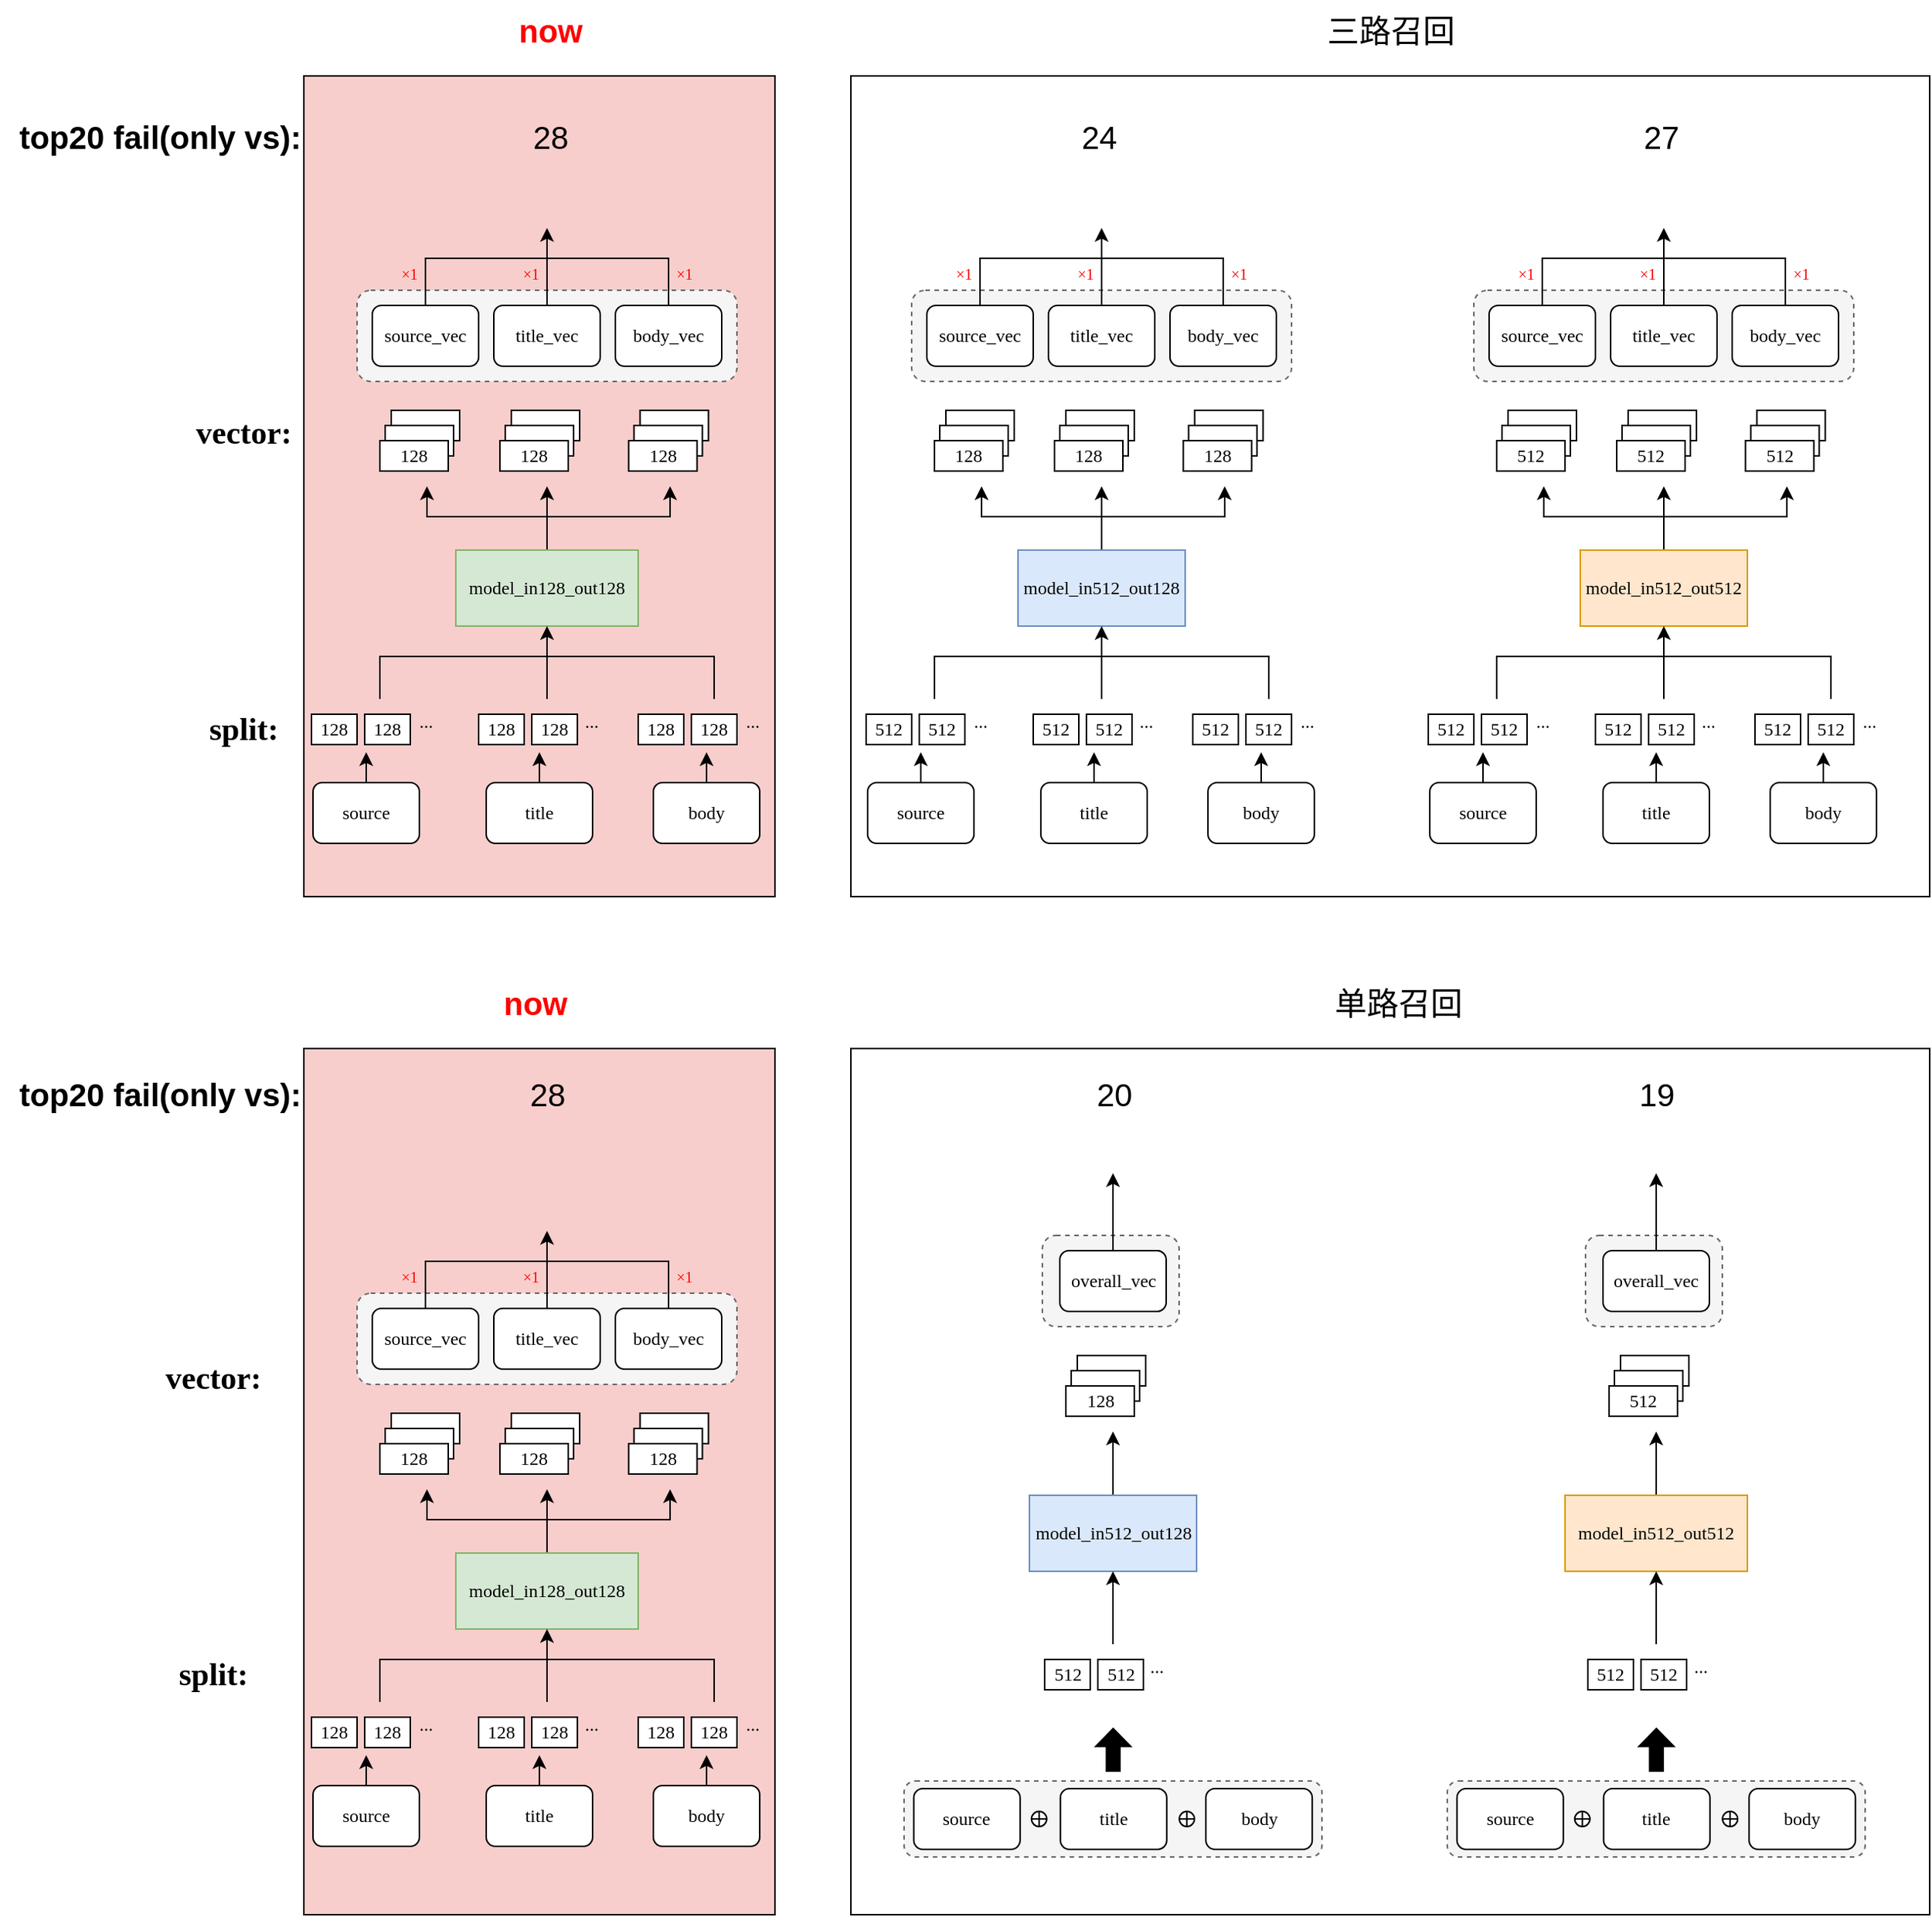 <mxfile version="24.8.2">
  <diagram name="第 1 页" id="Sd1N5WNda4hdwXGMJki5">
    <mxGraphModel dx="4018" dy="1702" grid="1" gridSize="10" guides="1" tooltips="1" connect="1" arrows="1" fold="1" page="1" pageScale="1" pageWidth="827" pageHeight="1169" math="0" shadow="0">
      <root>
        <mxCell id="0" />
        <mxCell id="1" parent="0" />
        <mxCell id="MihZRziDDx7OIbZv7DxQ-260" value="" style="rounded=0;whiteSpace=wrap;html=1;" vertex="1" parent="1">
          <mxGeometry x="440" y="210" width="710" height="540" as="geometry" />
        </mxCell>
        <mxCell id="MihZRziDDx7OIbZv7DxQ-264" value="" style="rounded=0;whiteSpace=wrap;html=1;fillColor=#f8cecc;strokeColor=#000000;" vertex="1" parent="1">
          <mxGeometry x="80" y="210" width="310" height="540" as="geometry" />
        </mxCell>
        <mxCell id="MihZRziDDx7OIbZv7DxQ-262" value="" style="rounded=0;whiteSpace=wrap;html=1;" vertex="1" parent="1">
          <mxGeometry x="440" y="850" width="710" height="570" as="geometry" />
        </mxCell>
        <mxCell id="MihZRziDDx7OIbZv7DxQ-230" value="" style="rounded=1;whiteSpace=wrap;html=1;fillColor=#f5f5f5;fontColor=#333333;strokeColor=#666666;dashed=1;" vertex="1" parent="1">
          <mxGeometry x="475" y="1332" width="275" height="50" as="geometry" />
        </mxCell>
        <mxCell id="MihZRziDDx7OIbZv7DxQ-25" value="" style="rounded=0;whiteSpace=wrap;html=1;fontFamily=Times New Roman;" vertex="1" parent="1">
          <mxGeometry x="137.5" y="430" width="45" height="20" as="geometry" />
        </mxCell>
        <mxCell id="MihZRziDDx7OIbZv7DxQ-24" value="" style="rounded=0;whiteSpace=wrap;html=1;fontFamily=Times New Roman;" vertex="1" parent="1">
          <mxGeometry x="133.5" y="440" width="45" height="20" as="geometry" />
        </mxCell>
        <mxCell id="MihZRziDDx7OIbZv7DxQ-6" value="" style="rounded=1;whiteSpace=wrap;html=1;fillColor=#f5f5f5;fontColor=#333333;strokeColor=#666666;dashed=1;fontFamily=Times New Roman;" vertex="1" parent="1">
          <mxGeometry x="115" y="351" width="250" height="60" as="geometry" />
        </mxCell>
        <mxCell id="MihZRziDDx7OIbZv7DxQ-9" style="edgeStyle=orthogonalEdgeStyle;rounded=0;orthogonalLoop=1;jettySize=auto;html=1;fontFamily=Times New Roman;" edge="1" parent="1" source="MihZRziDDx7OIbZv7DxQ-1">
          <mxGeometry relative="1" as="geometry">
            <mxPoint x="240" y="310" as="targetPoint" />
          </mxGeometry>
        </mxCell>
        <mxCell id="MihZRziDDx7OIbZv7DxQ-1" value="title_vec" style="rounded=1;whiteSpace=wrap;html=1;fontFamily=Times New Roman;" vertex="1" parent="1">
          <mxGeometry x="205" y="361" width="70" height="40" as="geometry" />
        </mxCell>
        <mxCell id="MihZRziDDx7OIbZv7DxQ-11" style="edgeStyle=orthogonalEdgeStyle;rounded=0;orthogonalLoop=1;jettySize=auto;html=1;endArrow=none;endFill=0;fontFamily=Times New Roman;" edge="1" parent="1" source="MihZRziDDx7OIbZv7DxQ-3">
          <mxGeometry relative="1" as="geometry">
            <mxPoint x="240" y="330" as="targetPoint" />
            <Array as="points">
              <mxPoint x="160" y="330" />
            </Array>
          </mxGeometry>
        </mxCell>
        <mxCell id="MihZRziDDx7OIbZv7DxQ-3" value="source_vec" style="rounded=1;whiteSpace=wrap;html=1;fontFamily=Times New Roman;" vertex="1" parent="1">
          <mxGeometry x="125" y="361" width="70" height="40" as="geometry" />
        </mxCell>
        <mxCell id="MihZRziDDx7OIbZv7DxQ-10" style="edgeStyle=orthogonalEdgeStyle;rounded=0;orthogonalLoop=1;jettySize=auto;html=1;endArrow=none;endFill=0;fontFamily=Times New Roman;" edge="1" parent="1" source="MihZRziDDx7OIbZv7DxQ-4">
          <mxGeometry relative="1" as="geometry">
            <mxPoint x="240" y="330" as="targetPoint" />
            <Array as="points">
              <mxPoint x="320" y="330" />
            </Array>
          </mxGeometry>
        </mxCell>
        <mxCell id="MihZRziDDx7OIbZv7DxQ-4" value="body_vec" style="rounded=1;whiteSpace=wrap;html=1;fontFamily=Times New Roman;" vertex="1" parent="1">
          <mxGeometry x="285" y="361" width="70" height="40" as="geometry" />
        </mxCell>
        <mxCell id="MihZRziDDx7OIbZv7DxQ-12" value="&lt;font style=&quot;font-size: 10px;&quot; color=&quot;#ff0000&quot;&gt;×1&lt;/font&gt;" style="text;html=1;align=center;verticalAlign=middle;resizable=0;points=[];autosize=1;strokeColor=none;fillColor=none;fontFamily=Times New Roman;" vertex="1" parent="1">
          <mxGeometry x="134" y="325" width="30" height="30" as="geometry" />
        </mxCell>
        <mxCell id="MihZRziDDx7OIbZv7DxQ-13" value="&lt;font style=&quot;font-size: 10px;&quot; color=&quot;#ff0000&quot;&gt;×1&lt;/font&gt;" style="text;html=1;align=center;verticalAlign=middle;resizable=0;points=[];autosize=1;strokeColor=none;fillColor=none;fontFamily=Times New Roman;" vertex="1" parent="1">
          <mxGeometry x="214" y="325" width="30" height="30" as="geometry" />
        </mxCell>
        <mxCell id="MihZRziDDx7OIbZv7DxQ-14" value="&lt;font style=&quot;font-size: 10px;&quot; color=&quot;#ff0000&quot;&gt;×1&lt;/font&gt;" style="text;html=1;align=center;verticalAlign=middle;resizable=0;points=[];autosize=1;strokeColor=none;fillColor=none;fontFamily=Times New Roman;" vertex="1" parent="1">
          <mxGeometry x="315" y="325" width="30" height="30" as="geometry" />
        </mxCell>
        <mxCell id="MihZRziDDx7OIbZv7DxQ-51" style="edgeStyle=orthogonalEdgeStyle;rounded=0;orthogonalLoop=1;jettySize=auto;html=1;fontFamily=Times New Roman;" edge="1" parent="1" source="MihZRziDDx7OIbZv7DxQ-15">
          <mxGeometry relative="1" as="geometry">
            <mxPoint x="161" y="480" as="targetPoint" />
            <Array as="points">
              <mxPoint x="240" y="500" />
              <mxPoint x="161" y="500" />
              <mxPoint x="161" y="480" />
            </Array>
          </mxGeometry>
        </mxCell>
        <mxCell id="MihZRziDDx7OIbZv7DxQ-54" style="edgeStyle=orthogonalEdgeStyle;rounded=0;orthogonalLoop=1;jettySize=auto;html=1;fontFamily=Times New Roman;" edge="1" parent="1" source="MihZRziDDx7OIbZv7DxQ-15">
          <mxGeometry relative="1" as="geometry">
            <mxPoint x="240" y="480" as="targetPoint" />
          </mxGeometry>
        </mxCell>
        <mxCell id="MihZRziDDx7OIbZv7DxQ-55" style="edgeStyle=orthogonalEdgeStyle;rounded=0;orthogonalLoop=1;jettySize=auto;html=1;fontFamily=Times New Roman;" edge="1" parent="1" source="MihZRziDDx7OIbZv7DxQ-15">
          <mxGeometry relative="1" as="geometry">
            <mxPoint x="321" y="480" as="targetPoint" />
            <Array as="points">
              <mxPoint x="240" y="500" />
              <mxPoint x="321" y="500" />
              <mxPoint x="321" y="480" />
            </Array>
          </mxGeometry>
        </mxCell>
        <mxCell id="MihZRziDDx7OIbZv7DxQ-15" value="&lt;font&gt;model_in128_out128&lt;/font&gt;" style="rounded=0;whiteSpace=wrap;html=1;fillColor=#d5e8d4;strokeColor=#82b366;fontFamily=Times New Roman;" vertex="1" parent="1">
          <mxGeometry x="180" y="522" width="120" height="50" as="geometry" />
        </mxCell>
        <mxCell id="MihZRziDDx7OIbZv7DxQ-20" style="edgeStyle=orthogonalEdgeStyle;rounded=0;orthogonalLoop=1;jettySize=auto;html=1;entryX=0.5;entryY=1;entryDx=0;entryDy=0;fontFamily=Times New Roman;" edge="1" parent="1" target="MihZRziDDx7OIbZv7DxQ-15">
          <mxGeometry relative="1" as="geometry">
            <mxPoint x="240" y="620" as="sourcePoint" />
            <Array as="points">
              <mxPoint x="240" y="596" />
              <mxPoint x="240" y="596" />
            </Array>
          </mxGeometry>
        </mxCell>
        <mxCell id="MihZRziDDx7OIbZv7DxQ-42" style="edgeStyle=orthogonalEdgeStyle;rounded=0;orthogonalLoop=1;jettySize=auto;html=1;fontFamily=Times New Roman;" edge="1" parent="1" source="MihZRziDDx7OIbZv7DxQ-17">
          <mxGeometry relative="1" as="geometry">
            <mxPoint x="235" y="655" as="targetPoint" />
          </mxGeometry>
        </mxCell>
        <mxCell id="MihZRziDDx7OIbZv7DxQ-17" value="title" style="rounded=1;whiteSpace=wrap;html=1;fontFamily=Times New Roman;" vertex="1" parent="1">
          <mxGeometry x="200" y="675" width="70" height="40" as="geometry" />
        </mxCell>
        <mxCell id="MihZRziDDx7OIbZv7DxQ-22" style="edgeStyle=orthogonalEdgeStyle;rounded=0;orthogonalLoop=1;jettySize=auto;html=1;endArrow=none;endFill=0;fontFamily=Times New Roman;" edge="1" parent="1">
          <mxGeometry relative="1" as="geometry">
            <mxPoint x="240" y="592" as="targetPoint" />
            <mxPoint x="130" y="620" as="sourcePoint" />
            <Array as="points">
              <mxPoint x="130" y="620" />
              <mxPoint x="130" y="592" />
            </Array>
          </mxGeometry>
        </mxCell>
        <mxCell id="MihZRziDDx7OIbZv7DxQ-41" style="edgeStyle=orthogonalEdgeStyle;rounded=0;orthogonalLoop=1;jettySize=auto;html=1;fontFamily=Times New Roman;" edge="1" parent="1" source="MihZRziDDx7OIbZv7DxQ-18">
          <mxGeometry relative="1" as="geometry">
            <mxPoint x="121" y="655" as="targetPoint" />
          </mxGeometry>
        </mxCell>
        <mxCell id="MihZRziDDx7OIbZv7DxQ-18" value="source" style="rounded=1;whiteSpace=wrap;html=1;fontFamily=Times New Roman;" vertex="1" parent="1">
          <mxGeometry x="86" y="675" width="70" height="40" as="geometry" />
        </mxCell>
        <mxCell id="MihZRziDDx7OIbZv7DxQ-21" style="edgeStyle=orthogonalEdgeStyle;rounded=0;orthogonalLoop=1;jettySize=auto;html=1;endArrow=none;endFill=0;fontFamily=Times New Roman;" edge="1" parent="1">
          <mxGeometry relative="1" as="geometry">
            <mxPoint x="240" y="592" as="targetPoint" />
            <mxPoint x="350" y="620" as="sourcePoint" />
            <Array as="points">
              <mxPoint x="350" y="620" />
              <mxPoint x="350" y="592" />
            </Array>
          </mxGeometry>
        </mxCell>
        <mxCell id="MihZRziDDx7OIbZv7DxQ-43" style="edgeStyle=orthogonalEdgeStyle;rounded=0;orthogonalLoop=1;jettySize=auto;html=1;fontFamily=Times New Roman;" edge="1" parent="1" source="MihZRziDDx7OIbZv7DxQ-19">
          <mxGeometry relative="1" as="geometry">
            <mxPoint x="345" y="655" as="targetPoint" />
          </mxGeometry>
        </mxCell>
        <mxCell id="MihZRziDDx7OIbZv7DxQ-19" value="body" style="rounded=1;whiteSpace=wrap;html=1;fontFamily=Times New Roman;" vertex="1" parent="1">
          <mxGeometry x="310" y="675" width="70" height="40" as="geometry" />
        </mxCell>
        <mxCell id="MihZRziDDx7OIbZv7DxQ-23" value="128" style="rounded=0;whiteSpace=wrap;html=1;fontFamily=Times New Roman;" vertex="1" parent="1">
          <mxGeometry x="130" y="450" width="45" height="20" as="geometry" />
        </mxCell>
        <mxCell id="MihZRziDDx7OIbZv7DxQ-28" value="128" style="rounded=0;whiteSpace=wrap;html=1;fontFamily=Times New Roman;" vertex="1" parent="1">
          <mxGeometry x="85" y="630" width="30" height="20" as="geometry" />
        </mxCell>
        <mxCell id="MihZRziDDx7OIbZv7DxQ-29" value="128" style="rounded=0;whiteSpace=wrap;html=1;fontFamily=Times New Roman;" vertex="1" parent="1">
          <mxGeometry x="120" y="630" width="30" height="20" as="geometry" />
        </mxCell>
        <mxCell id="MihZRziDDx7OIbZv7DxQ-31" value="..." style="text;html=1;align=center;verticalAlign=middle;resizable=0;points=[];autosize=1;strokeColor=none;fillColor=none;fontFamily=Times New Roman;" vertex="1" parent="1">
          <mxGeometry x="145" y="620" width="30" height="30" as="geometry" />
        </mxCell>
        <mxCell id="MihZRziDDx7OIbZv7DxQ-32" value="128" style="rounded=0;whiteSpace=wrap;html=1;fontFamily=Times New Roman;" vertex="1" parent="1">
          <mxGeometry x="195" y="630" width="30" height="20" as="geometry" />
        </mxCell>
        <mxCell id="MihZRziDDx7OIbZv7DxQ-33" value="128" style="rounded=0;whiteSpace=wrap;html=1;fontFamily=Times New Roman;" vertex="1" parent="1">
          <mxGeometry x="230" y="630" width="30" height="20" as="geometry" />
        </mxCell>
        <mxCell id="MihZRziDDx7OIbZv7DxQ-35" value="..." style="text;html=1;align=center;verticalAlign=middle;resizable=0;points=[];autosize=1;strokeColor=none;fillColor=none;fontFamily=Times New Roman;" vertex="1" parent="1">
          <mxGeometry x="253.5" y="620" width="30" height="30" as="geometry" />
        </mxCell>
        <mxCell id="MihZRziDDx7OIbZv7DxQ-36" value="128" style="rounded=0;whiteSpace=wrap;html=1;fontFamily=Times New Roman;" vertex="1" parent="1">
          <mxGeometry x="300" y="630" width="30" height="20" as="geometry" />
        </mxCell>
        <mxCell id="MihZRziDDx7OIbZv7DxQ-37" value="128" style="rounded=0;whiteSpace=wrap;html=1;fontFamily=Times New Roman;" vertex="1" parent="1">
          <mxGeometry x="335" y="630" width="30" height="20" as="geometry" />
        </mxCell>
        <mxCell id="MihZRziDDx7OIbZv7DxQ-39" value="..." style="text;html=1;align=center;verticalAlign=middle;resizable=0;points=[];autosize=1;strokeColor=none;fillColor=none;fontFamily=Times New Roman;" vertex="1" parent="1">
          <mxGeometry x="360" y="620" width="30" height="30" as="geometry" />
        </mxCell>
        <mxCell id="MihZRziDDx7OIbZv7DxQ-40" value="&lt;b style=&quot;font-size: 21px;&quot;&gt;split:&lt;/b&gt;" style="text;html=1;align=center;verticalAlign=middle;resizable=0;points=[];autosize=1;strokeColor=none;fillColor=none;fontFamily=Times New Roman;fontSize=21;" vertex="1" parent="1">
          <mxGeometry x="5" y="620" width="70" height="40" as="geometry" />
        </mxCell>
        <mxCell id="MihZRziDDx7OIbZv7DxQ-44" value="&lt;b style=&quot;font-size: 21px;&quot;&gt;vector:&lt;/b&gt;" style="text;html=1;align=center;verticalAlign=middle;resizable=0;points=[];autosize=1;strokeColor=none;fillColor=none;fontFamily=Times New Roman;fontSize=21;" vertex="1" parent="1">
          <mxGeometry x="-5" y="425" width="90" height="40" as="geometry" />
        </mxCell>
        <mxCell id="MihZRziDDx7OIbZv7DxQ-45" value="" style="rounded=0;whiteSpace=wrap;html=1;fontFamily=Times New Roman;" vertex="1" parent="1">
          <mxGeometry x="216.5" y="430" width="45" height="20" as="geometry" />
        </mxCell>
        <mxCell id="MihZRziDDx7OIbZv7DxQ-46" value="" style="rounded=0;whiteSpace=wrap;html=1;fontFamily=Times New Roman;" vertex="1" parent="1">
          <mxGeometry x="212.5" y="440" width="45" height="20" as="geometry" />
        </mxCell>
        <mxCell id="MihZRziDDx7OIbZv7DxQ-47" value="128" style="rounded=0;whiteSpace=wrap;html=1;fontFamily=Times New Roman;" vertex="1" parent="1">
          <mxGeometry x="209" y="450" width="45" height="20" as="geometry" />
        </mxCell>
        <mxCell id="MihZRziDDx7OIbZv7DxQ-48" value="" style="rounded=0;whiteSpace=wrap;html=1;fontFamily=Times New Roman;" vertex="1" parent="1">
          <mxGeometry x="301.25" y="430" width="45" height="20" as="geometry" />
        </mxCell>
        <mxCell id="MihZRziDDx7OIbZv7DxQ-49" value="" style="rounded=0;whiteSpace=wrap;html=1;fontFamily=Times New Roman;" vertex="1" parent="1">
          <mxGeometry x="297.25" y="440" width="45" height="20" as="geometry" />
        </mxCell>
        <mxCell id="MihZRziDDx7OIbZv7DxQ-50" value="128" style="rounded=0;whiteSpace=wrap;html=1;fontFamily=Times New Roman;" vertex="1" parent="1">
          <mxGeometry x="293.75" y="450" width="45" height="20" as="geometry" />
        </mxCell>
        <mxCell id="MihZRziDDx7OIbZv7DxQ-56" value="" style="rounded=0;whiteSpace=wrap;html=1;fontFamily=Times New Roman;" vertex="1" parent="1">
          <mxGeometry x="502.5" y="430" width="45" height="20" as="geometry" />
        </mxCell>
        <mxCell id="MihZRziDDx7OIbZv7DxQ-57" value="" style="rounded=0;whiteSpace=wrap;html=1;fontFamily=Times New Roman;" vertex="1" parent="1">
          <mxGeometry x="498.5" y="440" width="45" height="20" as="geometry" />
        </mxCell>
        <mxCell id="MihZRziDDx7OIbZv7DxQ-58" value="" style="rounded=1;whiteSpace=wrap;html=1;fillColor=#f5f5f5;fontColor=#333333;strokeColor=#666666;dashed=1;fontFamily=Times New Roman;" vertex="1" parent="1">
          <mxGeometry x="480" y="351" width="250" height="60" as="geometry" />
        </mxCell>
        <mxCell id="MihZRziDDx7OIbZv7DxQ-59" style="edgeStyle=orthogonalEdgeStyle;rounded=0;orthogonalLoop=1;jettySize=auto;html=1;fontFamily=Times New Roman;" edge="1" parent="1" source="MihZRziDDx7OIbZv7DxQ-60">
          <mxGeometry relative="1" as="geometry">
            <mxPoint x="605" y="310" as="targetPoint" />
          </mxGeometry>
        </mxCell>
        <mxCell id="MihZRziDDx7OIbZv7DxQ-60" value="title_vec" style="rounded=1;whiteSpace=wrap;html=1;fontFamily=Times New Roman;" vertex="1" parent="1">
          <mxGeometry x="570" y="361" width="70" height="40" as="geometry" />
        </mxCell>
        <mxCell id="MihZRziDDx7OIbZv7DxQ-61" style="edgeStyle=orthogonalEdgeStyle;rounded=0;orthogonalLoop=1;jettySize=auto;html=1;endArrow=none;endFill=0;fontFamily=Times New Roman;" edge="1" parent="1" source="MihZRziDDx7OIbZv7DxQ-62">
          <mxGeometry relative="1" as="geometry">
            <mxPoint x="605" y="330" as="targetPoint" />
            <Array as="points">
              <mxPoint x="525" y="330" />
            </Array>
          </mxGeometry>
        </mxCell>
        <mxCell id="MihZRziDDx7OIbZv7DxQ-62" value="source_vec" style="rounded=1;whiteSpace=wrap;html=1;fontFamily=Times New Roman;" vertex="1" parent="1">
          <mxGeometry x="490" y="361" width="70" height="40" as="geometry" />
        </mxCell>
        <mxCell id="MihZRziDDx7OIbZv7DxQ-63" style="edgeStyle=orthogonalEdgeStyle;rounded=0;orthogonalLoop=1;jettySize=auto;html=1;endArrow=none;endFill=0;fontFamily=Times New Roman;" edge="1" parent="1" source="MihZRziDDx7OIbZv7DxQ-64">
          <mxGeometry relative="1" as="geometry">
            <mxPoint x="605" y="330" as="targetPoint" />
            <Array as="points">
              <mxPoint x="685" y="330" />
            </Array>
          </mxGeometry>
        </mxCell>
        <mxCell id="MihZRziDDx7OIbZv7DxQ-64" value="body_vec" style="rounded=1;whiteSpace=wrap;html=1;fontFamily=Times New Roman;" vertex="1" parent="1">
          <mxGeometry x="650" y="361" width="70" height="40" as="geometry" />
        </mxCell>
        <mxCell id="MihZRziDDx7OIbZv7DxQ-65" value="&lt;font style=&quot;font-size: 10px;&quot; color=&quot;#ff0000&quot;&gt;×1&lt;/font&gt;" style="text;html=1;align=center;verticalAlign=middle;resizable=0;points=[];autosize=1;strokeColor=none;fillColor=none;fontFamily=Times New Roman;" vertex="1" parent="1">
          <mxGeometry x="499" y="325" width="30" height="30" as="geometry" />
        </mxCell>
        <mxCell id="MihZRziDDx7OIbZv7DxQ-66" value="&lt;font style=&quot;font-size: 10px;&quot; color=&quot;#ff0000&quot;&gt;×1&lt;/font&gt;" style="text;html=1;align=center;verticalAlign=middle;resizable=0;points=[];autosize=1;strokeColor=none;fillColor=none;fontFamily=Times New Roman;" vertex="1" parent="1">
          <mxGeometry x="579" y="325" width="30" height="30" as="geometry" />
        </mxCell>
        <mxCell id="MihZRziDDx7OIbZv7DxQ-67" value="&lt;font style=&quot;font-size: 10px;&quot; color=&quot;#ff0000&quot;&gt;×1&lt;/font&gt;" style="text;html=1;align=center;verticalAlign=middle;resizable=0;points=[];autosize=1;strokeColor=none;fillColor=none;fontFamily=Times New Roman;" vertex="1" parent="1">
          <mxGeometry x="680" y="325" width="30" height="30" as="geometry" />
        </mxCell>
        <mxCell id="MihZRziDDx7OIbZv7DxQ-68" style="edgeStyle=orthogonalEdgeStyle;rounded=0;orthogonalLoop=1;jettySize=auto;html=1;fontFamily=Times New Roman;" edge="1" parent="1" source="MihZRziDDx7OIbZv7DxQ-71">
          <mxGeometry relative="1" as="geometry">
            <mxPoint x="526" y="480" as="targetPoint" />
            <Array as="points">
              <mxPoint x="605" y="500" />
              <mxPoint x="526" y="500" />
              <mxPoint x="526" y="480" />
            </Array>
          </mxGeometry>
        </mxCell>
        <mxCell id="MihZRziDDx7OIbZv7DxQ-69" style="edgeStyle=orthogonalEdgeStyle;rounded=0;orthogonalLoop=1;jettySize=auto;html=1;fontFamily=Times New Roman;" edge="1" parent="1" source="MihZRziDDx7OIbZv7DxQ-71">
          <mxGeometry relative="1" as="geometry">
            <mxPoint x="605" y="480" as="targetPoint" />
          </mxGeometry>
        </mxCell>
        <mxCell id="MihZRziDDx7OIbZv7DxQ-70" style="edgeStyle=orthogonalEdgeStyle;rounded=0;orthogonalLoop=1;jettySize=auto;html=1;fontFamily=Times New Roman;" edge="1" parent="1" source="MihZRziDDx7OIbZv7DxQ-71">
          <mxGeometry relative="1" as="geometry">
            <mxPoint x="686" y="480" as="targetPoint" />
            <Array as="points">
              <mxPoint x="605" y="500" />
              <mxPoint x="686" y="500" />
              <mxPoint x="686" y="480" />
            </Array>
          </mxGeometry>
        </mxCell>
        <mxCell id="MihZRziDDx7OIbZv7DxQ-71" value="&lt;font&gt;model_in512_out128&lt;/font&gt;" style="rounded=0;whiteSpace=wrap;html=1;fillColor=#dae8fc;strokeColor=#6c8ebf;fontFamily=Times New Roman;" vertex="1" parent="1">
          <mxGeometry x="550" y="522" width="110" height="50" as="geometry" />
        </mxCell>
        <mxCell id="MihZRziDDx7OIbZv7DxQ-72" style="edgeStyle=orthogonalEdgeStyle;rounded=0;orthogonalLoop=1;jettySize=auto;html=1;entryX=0.5;entryY=1;entryDx=0;entryDy=0;fontFamily=Times New Roman;" edge="1" parent="1" target="MihZRziDDx7OIbZv7DxQ-71">
          <mxGeometry relative="1" as="geometry">
            <mxPoint x="605" y="620" as="sourcePoint" />
            <Array as="points">
              <mxPoint x="605" y="596" />
              <mxPoint x="605" y="596" />
            </Array>
          </mxGeometry>
        </mxCell>
        <mxCell id="MihZRziDDx7OIbZv7DxQ-73" style="edgeStyle=orthogonalEdgeStyle;rounded=0;orthogonalLoop=1;jettySize=auto;html=1;fontFamily=Times New Roman;" edge="1" parent="1" source="MihZRziDDx7OIbZv7DxQ-74">
          <mxGeometry relative="1" as="geometry">
            <mxPoint x="600" y="655" as="targetPoint" />
          </mxGeometry>
        </mxCell>
        <mxCell id="MihZRziDDx7OIbZv7DxQ-74" value="title" style="rounded=1;whiteSpace=wrap;html=1;fontFamily=Times New Roman;" vertex="1" parent="1">
          <mxGeometry x="565" y="675" width="70" height="40" as="geometry" />
        </mxCell>
        <mxCell id="MihZRziDDx7OIbZv7DxQ-75" style="edgeStyle=orthogonalEdgeStyle;rounded=0;orthogonalLoop=1;jettySize=auto;html=1;endArrow=none;endFill=0;fontFamily=Times New Roman;" edge="1" parent="1">
          <mxGeometry relative="1" as="geometry">
            <mxPoint x="605" y="592" as="targetPoint" />
            <mxPoint x="495" y="620" as="sourcePoint" />
            <Array as="points">
              <mxPoint x="495" y="620" />
              <mxPoint x="495" y="592" />
            </Array>
          </mxGeometry>
        </mxCell>
        <mxCell id="MihZRziDDx7OIbZv7DxQ-76" style="edgeStyle=orthogonalEdgeStyle;rounded=0;orthogonalLoop=1;jettySize=auto;html=1;fontFamily=Times New Roman;" edge="1" parent="1" source="MihZRziDDx7OIbZv7DxQ-77">
          <mxGeometry relative="1" as="geometry">
            <mxPoint x="486" y="655" as="targetPoint" />
          </mxGeometry>
        </mxCell>
        <mxCell id="MihZRziDDx7OIbZv7DxQ-77" value="source" style="rounded=1;whiteSpace=wrap;html=1;fontFamily=Times New Roman;" vertex="1" parent="1">
          <mxGeometry x="451" y="675" width="70" height="40" as="geometry" />
        </mxCell>
        <mxCell id="MihZRziDDx7OIbZv7DxQ-78" style="edgeStyle=orthogonalEdgeStyle;rounded=0;orthogonalLoop=1;jettySize=auto;html=1;endArrow=none;endFill=0;fontFamily=Times New Roman;" edge="1" parent="1">
          <mxGeometry relative="1" as="geometry">
            <mxPoint x="605" y="592" as="targetPoint" />
            <mxPoint x="715" y="620" as="sourcePoint" />
            <Array as="points">
              <mxPoint x="715" y="620" />
              <mxPoint x="715" y="592" />
            </Array>
          </mxGeometry>
        </mxCell>
        <mxCell id="MihZRziDDx7OIbZv7DxQ-79" style="edgeStyle=orthogonalEdgeStyle;rounded=0;orthogonalLoop=1;jettySize=auto;html=1;fontFamily=Times New Roman;" edge="1" parent="1" source="MihZRziDDx7OIbZv7DxQ-80">
          <mxGeometry relative="1" as="geometry">
            <mxPoint x="710" y="655" as="targetPoint" />
          </mxGeometry>
        </mxCell>
        <mxCell id="MihZRziDDx7OIbZv7DxQ-80" value="body" style="rounded=1;whiteSpace=wrap;html=1;fontFamily=Times New Roman;" vertex="1" parent="1">
          <mxGeometry x="675" y="675" width="70" height="40" as="geometry" />
        </mxCell>
        <mxCell id="MihZRziDDx7OIbZv7DxQ-81" value="128" style="rounded=0;whiteSpace=wrap;html=1;fontFamily=Times New Roman;" vertex="1" parent="1">
          <mxGeometry x="495" y="450" width="45" height="20" as="geometry" />
        </mxCell>
        <mxCell id="MihZRziDDx7OIbZv7DxQ-82" value="512" style="rounded=0;whiteSpace=wrap;html=1;fontFamily=Times New Roman;" vertex="1" parent="1">
          <mxGeometry x="450" y="630" width="30" height="20" as="geometry" />
        </mxCell>
        <mxCell id="MihZRziDDx7OIbZv7DxQ-83" value="512" style="rounded=0;whiteSpace=wrap;html=1;fontFamily=Times New Roman;" vertex="1" parent="1">
          <mxGeometry x="485" y="630" width="30" height="20" as="geometry" />
        </mxCell>
        <mxCell id="MihZRziDDx7OIbZv7DxQ-84" value="..." style="text;html=1;align=center;verticalAlign=middle;resizable=0;points=[];autosize=1;strokeColor=none;fillColor=none;fontFamily=Times New Roman;" vertex="1" parent="1">
          <mxGeometry x="510" y="620" width="30" height="30" as="geometry" />
        </mxCell>
        <mxCell id="MihZRziDDx7OIbZv7DxQ-85" value="512" style="rounded=0;whiteSpace=wrap;html=1;fontFamily=Times New Roman;" vertex="1" parent="1">
          <mxGeometry x="560" y="630" width="30" height="20" as="geometry" />
        </mxCell>
        <mxCell id="MihZRziDDx7OIbZv7DxQ-86" value="512" style="rounded=0;whiteSpace=wrap;html=1;fontFamily=Times New Roman;" vertex="1" parent="1">
          <mxGeometry x="595" y="630" width="30" height="20" as="geometry" />
        </mxCell>
        <mxCell id="MihZRziDDx7OIbZv7DxQ-87" value="..." style="text;html=1;align=center;verticalAlign=middle;resizable=0;points=[];autosize=1;strokeColor=none;fillColor=none;fontFamily=Times New Roman;" vertex="1" parent="1">
          <mxGeometry x="618.5" y="620" width="30" height="30" as="geometry" />
        </mxCell>
        <mxCell id="MihZRziDDx7OIbZv7DxQ-88" value="512" style="rounded=0;whiteSpace=wrap;html=1;fontFamily=Times New Roman;" vertex="1" parent="1">
          <mxGeometry x="665" y="630" width="30" height="20" as="geometry" />
        </mxCell>
        <mxCell id="MihZRziDDx7OIbZv7DxQ-89" value="512" style="rounded=0;whiteSpace=wrap;html=1;fontFamily=Times New Roman;" vertex="1" parent="1">
          <mxGeometry x="700" y="630" width="30" height="20" as="geometry" />
        </mxCell>
        <mxCell id="MihZRziDDx7OIbZv7DxQ-90" value="..." style="text;html=1;align=center;verticalAlign=middle;resizable=0;points=[];autosize=1;strokeColor=none;fillColor=none;fontFamily=Times New Roman;" vertex="1" parent="1">
          <mxGeometry x="725" y="620" width="30" height="30" as="geometry" />
        </mxCell>
        <mxCell id="MihZRziDDx7OIbZv7DxQ-93" value="" style="rounded=0;whiteSpace=wrap;html=1;fontFamily=Times New Roman;" vertex="1" parent="1">
          <mxGeometry x="581.5" y="430" width="45" height="20" as="geometry" />
        </mxCell>
        <mxCell id="MihZRziDDx7OIbZv7DxQ-94" value="" style="rounded=0;whiteSpace=wrap;html=1;fontFamily=Times New Roman;" vertex="1" parent="1">
          <mxGeometry x="577.5" y="440" width="45" height="20" as="geometry" />
        </mxCell>
        <mxCell id="MihZRziDDx7OIbZv7DxQ-95" value="128" style="rounded=0;whiteSpace=wrap;html=1;fontFamily=Times New Roman;" vertex="1" parent="1">
          <mxGeometry x="574" y="450" width="45" height="20" as="geometry" />
        </mxCell>
        <mxCell id="MihZRziDDx7OIbZv7DxQ-96" value="" style="rounded=0;whiteSpace=wrap;html=1;fontFamily=Times New Roman;" vertex="1" parent="1">
          <mxGeometry x="666.25" y="430" width="45" height="20" as="geometry" />
        </mxCell>
        <mxCell id="MihZRziDDx7OIbZv7DxQ-97" value="" style="rounded=0;whiteSpace=wrap;html=1;fontFamily=Times New Roman;" vertex="1" parent="1">
          <mxGeometry x="662.25" y="440" width="45" height="20" as="geometry" />
        </mxCell>
        <mxCell id="MihZRziDDx7OIbZv7DxQ-98" value="128" style="rounded=0;whiteSpace=wrap;html=1;fontFamily=Times New Roman;" vertex="1" parent="1">
          <mxGeometry x="658.75" y="450" width="45" height="20" as="geometry" />
        </mxCell>
        <mxCell id="MihZRziDDx7OIbZv7DxQ-99" value="" style="rounded=0;whiteSpace=wrap;html=1;fontFamily=Times New Roman;" vertex="1" parent="1">
          <mxGeometry x="872.5" y="430" width="45" height="20" as="geometry" />
        </mxCell>
        <mxCell id="MihZRziDDx7OIbZv7DxQ-100" value="" style="rounded=0;whiteSpace=wrap;html=1;fontFamily=Times New Roman;" vertex="1" parent="1">
          <mxGeometry x="868.5" y="440" width="45" height="20" as="geometry" />
        </mxCell>
        <mxCell id="MihZRziDDx7OIbZv7DxQ-101" value="" style="rounded=1;whiteSpace=wrap;html=1;fillColor=#f5f5f5;fontColor=#333333;strokeColor=#666666;dashed=1;fontFamily=Times New Roman;" vertex="1" parent="1">
          <mxGeometry x="850" y="351" width="250" height="60" as="geometry" />
        </mxCell>
        <mxCell id="MihZRziDDx7OIbZv7DxQ-102" style="edgeStyle=orthogonalEdgeStyle;rounded=0;orthogonalLoop=1;jettySize=auto;html=1;fontFamily=Times New Roman;" edge="1" parent="1" source="MihZRziDDx7OIbZv7DxQ-103">
          <mxGeometry relative="1" as="geometry">
            <mxPoint x="975" y="310" as="targetPoint" />
          </mxGeometry>
        </mxCell>
        <mxCell id="MihZRziDDx7OIbZv7DxQ-103" value="title_vec" style="rounded=1;whiteSpace=wrap;html=1;fontFamily=Times New Roman;" vertex="1" parent="1">
          <mxGeometry x="940" y="361" width="70" height="40" as="geometry" />
        </mxCell>
        <mxCell id="MihZRziDDx7OIbZv7DxQ-104" style="edgeStyle=orthogonalEdgeStyle;rounded=0;orthogonalLoop=1;jettySize=auto;html=1;endArrow=none;endFill=0;fontFamily=Times New Roman;" edge="1" parent="1" source="MihZRziDDx7OIbZv7DxQ-105">
          <mxGeometry relative="1" as="geometry">
            <mxPoint x="975" y="330" as="targetPoint" />
            <Array as="points">
              <mxPoint x="895" y="330" />
            </Array>
          </mxGeometry>
        </mxCell>
        <mxCell id="MihZRziDDx7OIbZv7DxQ-105" value="source_vec" style="rounded=1;whiteSpace=wrap;html=1;fontFamily=Times New Roman;" vertex="1" parent="1">
          <mxGeometry x="860" y="361" width="70" height="40" as="geometry" />
        </mxCell>
        <mxCell id="MihZRziDDx7OIbZv7DxQ-106" style="edgeStyle=orthogonalEdgeStyle;rounded=0;orthogonalLoop=1;jettySize=auto;html=1;endArrow=none;endFill=0;fontFamily=Times New Roman;" edge="1" parent="1" source="MihZRziDDx7OIbZv7DxQ-107">
          <mxGeometry relative="1" as="geometry">
            <mxPoint x="975" y="330" as="targetPoint" />
            <Array as="points">
              <mxPoint x="1055" y="330" />
            </Array>
          </mxGeometry>
        </mxCell>
        <mxCell id="MihZRziDDx7OIbZv7DxQ-107" value="body_vec" style="rounded=1;whiteSpace=wrap;html=1;fontFamily=Times New Roman;" vertex="1" parent="1">
          <mxGeometry x="1020" y="361" width="70" height="40" as="geometry" />
        </mxCell>
        <mxCell id="MihZRziDDx7OIbZv7DxQ-108" value="&lt;font style=&quot;font-size: 10px;&quot; color=&quot;#ff0000&quot;&gt;×1&lt;/font&gt;" style="text;html=1;align=center;verticalAlign=middle;resizable=0;points=[];autosize=1;strokeColor=none;fillColor=none;fontFamily=Times New Roman;" vertex="1" parent="1">
          <mxGeometry x="869" y="325" width="30" height="30" as="geometry" />
        </mxCell>
        <mxCell id="MihZRziDDx7OIbZv7DxQ-109" value="&lt;font style=&quot;font-size: 10px;&quot; color=&quot;#ff0000&quot;&gt;×1&lt;/font&gt;" style="text;html=1;align=center;verticalAlign=middle;resizable=0;points=[];autosize=1;strokeColor=none;fillColor=none;fontFamily=Times New Roman;" vertex="1" parent="1">
          <mxGeometry x="949" y="325" width="30" height="30" as="geometry" />
        </mxCell>
        <mxCell id="MihZRziDDx7OIbZv7DxQ-110" value="&lt;font style=&quot;font-size: 10px;&quot; color=&quot;#ff0000&quot;&gt;×1&lt;/font&gt;" style="text;html=1;align=center;verticalAlign=middle;resizable=0;points=[];autosize=1;strokeColor=none;fillColor=none;fontFamily=Times New Roman;" vertex="1" parent="1">
          <mxGeometry x="1050" y="325" width="30" height="30" as="geometry" />
        </mxCell>
        <mxCell id="MihZRziDDx7OIbZv7DxQ-111" style="edgeStyle=orthogonalEdgeStyle;rounded=0;orthogonalLoop=1;jettySize=auto;html=1;fontFamily=Times New Roman;" edge="1" parent="1" source="MihZRziDDx7OIbZv7DxQ-114">
          <mxGeometry relative="1" as="geometry">
            <mxPoint x="896" y="480" as="targetPoint" />
            <Array as="points">
              <mxPoint x="975" y="500" />
              <mxPoint x="896" y="500" />
              <mxPoint x="896" y="480" />
            </Array>
          </mxGeometry>
        </mxCell>
        <mxCell id="MihZRziDDx7OIbZv7DxQ-112" style="edgeStyle=orthogonalEdgeStyle;rounded=0;orthogonalLoop=1;jettySize=auto;html=1;fontFamily=Times New Roman;" edge="1" parent="1" source="MihZRziDDx7OIbZv7DxQ-114">
          <mxGeometry relative="1" as="geometry">
            <mxPoint x="975" y="480" as="targetPoint" />
          </mxGeometry>
        </mxCell>
        <mxCell id="MihZRziDDx7OIbZv7DxQ-113" style="edgeStyle=orthogonalEdgeStyle;rounded=0;orthogonalLoop=1;jettySize=auto;html=1;fontFamily=Times New Roman;" edge="1" parent="1" source="MihZRziDDx7OIbZv7DxQ-114">
          <mxGeometry relative="1" as="geometry">
            <mxPoint x="1056" y="480" as="targetPoint" />
            <Array as="points">
              <mxPoint x="975" y="500" />
              <mxPoint x="1056" y="500" />
              <mxPoint x="1056" y="480" />
            </Array>
          </mxGeometry>
        </mxCell>
        <mxCell id="MihZRziDDx7OIbZv7DxQ-114" value="&lt;font&gt;model_in512_out512&lt;/font&gt;" style="rounded=0;whiteSpace=wrap;html=1;fillColor=#ffe6cc;strokeColor=#d79b00;fontFamily=Times New Roman;" vertex="1" parent="1">
          <mxGeometry x="920" y="522" width="110" height="50" as="geometry" />
        </mxCell>
        <mxCell id="MihZRziDDx7OIbZv7DxQ-115" style="edgeStyle=orthogonalEdgeStyle;rounded=0;orthogonalLoop=1;jettySize=auto;html=1;entryX=0.5;entryY=1;entryDx=0;entryDy=0;fontFamily=Times New Roman;" edge="1" parent="1" target="MihZRziDDx7OIbZv7DxQ-114">
          <mxGeometry relative="1" as="geometry">
            <mxPoint x="975" y="620" as="sourcePoint" />
            <Array as="points">
              <mxPoint x="975" y="596" />
              <mxPoint x="975" y="596" />
            </Array>
          </mxGeometry>
        </mxCell>
        <mxCell id="MihZRziDDx7OIbZv7DxQ-116" style="edgeStyle=orthogonalEdgeStyle;rounded=0;orthogonalLoop=1;jettySize=auto;html=1;fontFamily=Times New Roman;" edge="1" parent="1" source="MihZRziDDx7OIbZv7DxQ-117">
          <mxGeometry relative="1" as="geometry">
            <mxPoint x="970" y="655" as="targetPoint" />
          </mxGeometry>
        </mxCell>
        <mxCell id="MihZRziDDx7OIbZv7DxQ-117" value="title" style="rounded=1;whiteSpace=wrap;html=1;fontFamily=Times New Roman;" vertex="1" parent="1">
          <mxGeometry x="935" y="675" width="70" height="40" as="geometry" />
        </mxCell>
        <mxCell id="MihZRziDDx7OIbZv7DxQ-118" style="edgeStyle=orthogonalEdgeStyle;rounded=0;orthogonalLoop=1;jettySize=auto;html=1;endArrow=none;endFill=0;fontFamily=Times New Roman;" edge="1" parent="1">
          <mxGeometry relative="1" as="geometry">
            <mxPoint x="975" y="592" as="targetPoint" />
            <mxPoint x="865" y="620" as="sourcePoint" />
            <Array as="points">
              <mxPoint x="865" y="620" />
              <mxPoint x="865" y="592" />
            </Array>
          </mxGeometry>
        </mxCell>
        <mxCell id="MihZRziDDx7OIbZv7DxQ-119" style="edgeStyle=orthogonalEdgeStyle;rounded=0;orthogonalLoop=1;jettySize=auto;html=1;fontFamily=Times New Roman;" edge="1" parent="1" source="MihZRziDDx7OIbZv7DxQ-120">
          <mxGeometry relative="1" as="geometry">
            <mxPoint x="856" y="655" as="targetPoint" />
          </mxGeometry>
        </mxCell>
        <mxCell id="MihZRziDDx7OIbZv7DxQ-120" value="source" style="rounded=1;whiteSpace=wrap;html=1;fontFamily=Times New Roman;" vertex="1" parent="1">
          <mxGeometry x="821" y="675" width="70" height="40" as="geometry" />
        </mxCell>
        <mxCell id="MihZRziDDx7OIbZv7DxQ-121" style="edgeStyle=orthogonalEdgeStyle;rounded=0;orthogonalLoop=1;jettySize=auto;html=1;endArrow=none;endFill=0;fontFamily=Times New Roman;" edge="1" parent="1">
          <mxGeometry relative="1" as="geometry">
            <mxPoint x="975" y="592" as="targetPoint" />
            <mxPoint x="1085" y="620" as="sourcePoint" />
            <Array as="points">
              <mxPoint x="1085" y="620" />
              <mxPoint x="1085" y="592" />
            </Array>
          </mxGeometry>
        </mxCell>
        <mxCell id="MihZRziDDx7OIbZv7DxQ-122" style="edgeStyle=orthogonalEdgeStyle;rounded=0;orthogonalLoop=1;jettySize=auto;html=1;fontFamily=Times New Roman;" edge="1" parent="1" source="MihZRziDDx7OIbZv7DxQ-123">
          <mxGeometry relative="1" as="geometry">
            <mxPoint x="1080" y="655" as="targetPoint" />
          </mxGeometry>
        </mxCell>
        <mxCell id="MihZRziDDx7OIbZv7DxQ-123" value="body" style="rounded=1;whiteSpace=wrap;html=1;fontFamily=Times New Roman;" vertex="1" parent="1">
          <mxGeometry x="1045" y="675" width="70" height="40" as="geometry" />
        </mxCell>
        <mxCell id="MihZRziDDx7OIbZv7DxQ-124" value="512" style="rounded=0;whiteSpace=wrap;html=1;fontFamily=Times New Roman;" vertex="1" parent="1">
          <mxGeometry x="865" y="450" width="45" height="20" as="geometry" />
        </mxCell>
        <mxCell id="MihZRziDDx7OIbZv7DxQ-125" value="512" style="rounded=0;whiteSpace=wrap;html=1;fontFamily=Times New Roman;" vertex="1" parent="1">
          <mxGeometry x="820" y="630" width="30" height="20" as="geometry" />
        </mxCell>
        <mxCell id="MihZRziDDx7OIbZv7DxQ-126" value="512" style="rounded=0;whiteSpace=wrap;html=1;fontFamily=Times New Roman;" vertex="1" parent="1">
          <mxGeometry x="855" y="630" width="30" height="20" as="geometry" />
        </mxCell>
        <mxCell id="MihZRziDDx7OIbZv7DxQ-127" value="..." style="text;html=1;align=center;verticalAlign=middle;resizable=0;points=[];autosize=1;strokeColor=none;fillColor=none;fontFamily=Times New Roman;" vertex="1" parent="1">
          <mxGeometry x="880" y="620" width="30" height="30" as="geometry" />
        </mxCell>
        <mxCell id="MihZRziDDx7OIbZv7DxQ-128" value="512" style="rounded=0;whiteSpace=wrap;html=1;fontFamily=Times New Roman;" vertex="1" parent="1">
          <mxGeometry x="930" y="630" width="30" height="20" as="geometry" />
        </mxCell>
        <mxCell id="MihZRziDDx7OIbZv7DxQ-129" value="512" style="rounded=0;whiteSpace=wrap;html=1;fontFamily=Times New Roman;" vertex="1" parent="1">
          <mxGeometry x="965" y="630" width="30" height="20" as="geometry" />
        </mxCell>
        <mxCell id="MihZRziDDx7OIbZv7DxQ-130" value="..." style="text;html=1;align=center;verticalAlign=middle;resizable=0;points=[];autosize=1;strokeColor=none;fillColor=none;fontFamily=Times New Roman;" vertex="1" parent="1">
          <mxGeometry x="988.5" y="620" width="30" height="30" as="geometry" />
        </mxCell>
        <mxCell id="MihZRziDDx7OIbZv7DxQ-131" value="512" style="rounded=0;whiteSpace=wrap;html=1;fontFamily=Times New Roman;" vertex="1" parent="1">
          <mxGeometry x="1035" y="630" width="30" height="20" as="geometry" />
        </mxCell>
        <mxCell id="MihZRziDDx7OIbZv7DxQ-132" value="512" style="rounded=0;whiteSpace=wrap;html=1;fontFamily=Times New Roman;" vertex="1" parent="1">
          <mxGeometry x="1070" y="630" width="30" height="20" as="geometry" />
        </mxCell>
        <mxCell id="MihZRziDDx7OIbZv7DxQ-133" value="..." style="text;html=1;align=center;verticalAlign=middle;resizable=0;points=[];autosize=1;strokeColor=none;fillColor=none;fontFamily=Times New Roman;" vertex="1" parent="1">
          <mxGeometry x="1095" y="620" width="30" height="30" as="geometry" />
        </mxCell>
        <mxCell id="MihZRziDDx7OIbZv7DxQ-134" value="" style="rounded=0;whiteSpace=wrap;html=1;fontFamily=Times New Roman;" vertex="1" parent="1">
          <mxGeometry x="951.5" y="430" width="45" height="20" as="geometry" />
        </mxCell>
        <mxCell id="MihZRziDDx7OIbZv7DxQ-135" value="" style="rounded=0;whiteSpace=wrap;html=1;fontFamily=Times New Roman;" vertex="1" parent="1">
          <mxGeometry x="947.5" y="440" width="45" height="20" as="geometry" />
        </mxCell>
        <mxCell id="MihZRziDDx7OIbZv7DxQ-136" value="512" style="rounded=0;whiteSpace=wrap;html=1;fontFamily=Times New Roman;" vertex="1" parent="1">
          <mxGeometry x="944" y="450" width="45" height="20" as="geometry" />
        </mxCell>
        <mxCell id="MihZRziDDx7OIbZv7DxQ-137" value="" style="rounded=0;whiteSpace=wrap;html=1;fontFamily=Times New Roman;" vertex="1" parent="1">
          <mxGeometry x="1036.25" y="430" width="45" height="20" as="geometry" />
        </mxCell>
        <mxCell id="MihZRziDDx7OIbZv7DxQ-138" value="" style="rounded=0;whiteSpace=wrap;html=1;fontFamily=Times New Roman;" vertex="1" parent="1">
          <mxGeometry x="1032.25" y="440" width="45" height="20" as="geometry" />
        </mxCell>
        <mxCell id="MihZRziDDx7OIbZv7DxQ-139" value="512" style="rounded=0;whiteSpace=wrap;html=1;fontFamily=Times New Roman;" vertex="1" parent="1">
          <mxGeometry x="1028.75" y="450" width="45" height="20" as="geometry" />
        </mxCell>
        <mxCell id="MihZRziDDx7OIbZv7DxQ-142" value="" style="rounded=1;whiteSpace=wrap;html=1;fillColor=#f5f5f5;fontColor=#333333;strokeColor=#666666;dashed=1;fontFamily=Times New Roman;" vertex="1" parent="1">
          <mxGeometry x="566" y="973" width="90" height="60" as="geometry" />
        </mxCell>
        <mxCell id="MihZRziDDx7OIbZv7DxQ-143" style="edgeStyle=orthogonalEdgeStyle;rounded=0;orthogonalLoop=1;jettySize=auto;html=1;fontFamily=Times New Roman;" edge="1" parent="1" source="MihZRziDDx7OIbZv7DxQ-144">
          <mxGeometry relative="1" as="geometry">
            <mxPoint x="612.5" y="932" as="targetPoint" />
          </mxGeometry>
        </mxCell>
        <mxCell id="MihZRziDDx7OIbZv7DxQ-144" value="overall_vec" style="rounded=1;whiteSpace=wrap;html=1;fontFamily=Times New Roman;" vertex="1" parent="1">
          <mxGeometry x="577.5" y="983" width="70" height="40" as="geometry" />
        </mxCell>
        <mxCell id="MihZRziDDx7OIbZv7DxQ-153" style="edgeStyle=orthogonalEdgeStyle;rounded=0;orthogonalLoop=1;jettySize=auto;html=1;fontFamily=Times New Roman;" edge="1" parent="1" source="MihZRziDDx7OIbZv7DxQ-155">
          <mxGeometry relative="1" as="geometry">
            <mxPoint x="612.5" y="1102" as="targetPoint" />
          </mxGeometry>
        </mxCell>
        <mxCell id="MihZRziDDx7OIbZv7DxQ-155" value="&lt;font&gt;model_in512_out128&lt;/font&gt;" style="rounded=0;whiteSpace=wrap;html=1;fillColor=#dae8fc;strokeColor=#6c8ebf;fontFamily=Times New Roman;" vertex="1" parent="1">
          <mxGeometry x="557.5" y="1144" width="110" height="50" as="geometry" />
        </mxCell>
        <mxCell id="MihZRziDDx7OIbZv7DxQ-156" style="edgeStyle=orthogonalEdgeStyle;rounded=0;orthogonalLoop=1;jettySize=auto;html=1;entryX=0.5;entryY=1;entryDx=0;entryDy=0;fontFamily=Times New Roman;" edge="1" parent="1" target="MihZRziDDx7OIbZv7DxQ-155">
          <mxGeometry relative="1" as="geometry">
            <mxPoint x="612.5" y="1242" as="sourcePoint" />
            <Array as="points">
              <mxPoint x="612.5" y="1218" />
              <mxPoint x="612.5" y="1218" />
            </Array>
          </mxGeometry>
        </mxCell>
        <mxCell id="MihZRziDDx7OIbZv7DxQ-158" value="title" style="rounded=1;whiteSpace=wrap;html=1;fontFamily=Times New Roman;" vertex="1" parent="1">
          <mxGeometry x="577.87" y="1337" width="70" height="40" as="geometry" />
        </mxCell>
        <mxCell id="MihZRziDDx7OIbZv7DxQ-161" value="source" style="rounded=1;whiteSpace=wrap;html=1;fontFamily=Times New Roman;" vertex="1" parent="1">
          <mxGeometry x="481.37" y="1337" width="70" height="40" as="geometry" />
        </mxCell>
        <mxCell id="MihZRziDDx7OIbZv7DxQ-164" value="body" style="rounded=1;whiteSpace=wrap;html=1;fontFamily=Times New Roman;" vertex="1" parent="1">
          <mxGeometry x="673.62" y="1337" width="70" height="40" as="geometry" />
        </mxCell>
        <mxCell id="MihZRziDDx7OIbZv7DxQ-169" value="512" style="rounded=0;whiteSpace=wrap;html=1;fontFamily=Times New Roman;" vertex="1" parent="1">
          <mxGeometry x="567.5" y="1252" width="30" height="20" as="geometry" />
        </mxCell>
        <mxCell id="MihZRziDDx7OIbZv7DxQ-170" value="512" style="rounded=0;whiteSpace=wrap;html=1;fontFamily=Times New Roman;" vertex="1" parent="1">
          <mxGeometry x="602.5" y="1252" width="30" height="20" as="geometry" />
        </mxCell>
        <mxCell id="MihZRziDDx7OIbZv7DxQ-171" value="..." style="text;html=1;align=center;verticalAlign=middle;resizable=0;points=[];autosize=1;strokeColor=none;fillColor=none;fontFamily=Times New Roman;" vertex="1" parent="1">
          <mxGeometry x="626" y="1242" width="30" height="30" as="geometry" />
        </mxCell>
        <mxCell id="MihZRziDDx7OIbZv7DxQ-175" value="" style="rounded=0;whiteSpace=wrap;html=1;fontFamily=Times New Roman;" vertex="1" parent="1">
          <mxGeometry x="589" y="1052" width="45" height="20" as="geometry" />
        </mxCell>
        <mxCell id="MihZRziDDx7OIbZv7DxQ-176" value="" style="rounded=0;whiteSpace=wrap;html=1;fontFamily=Times New Roman;" vertex="1" parent="1">
          <mxGeometry x="585" y="1062" width="45" height="20" as="geometry" />
        </mxCell>
        <mxCell id="MihZRziDDx7OIbZv7DxQ-177" value="128" style="rounded=0;whiteSpace=wrap;html=1;fontFamily=Times New Roman;" vertex="1" parent="1">
          <mxGeometry x="581.5" y="1072" width="45" height="20" as="geometry" />
        </mxCell>
        <mxCell id="MihZRziDDx7OIbZv7DxQ-226" value="" style="shape=orEllipse;perimeter=ellipsePerimeter;whiteSpace=wrap;html=1;backgroundOutline=1;" vertex="1" parent="1">
          <mxGeometry x="558.87" y="1352" width="10" height="10" as="geometry" />
        </mxCell>
        <mxCell id="MihZRziDDx7OIbZv7DxQ-227" value="" style="shape=orEllipse;perimeter=ellipsePerimeter;whiteSpace=wrap;html=1;backgroundOutline=1;" vertex="1" parent="1">
          <mxGeometry x="656.12" y="1352" width="10" height="10" as="geometry" />
        </mxCell>
        <mxCell id="MihZRziDDx7OIbZv7DxQ-228" value="" style="shape=flexArrow;endArrow=classic;html=1;rounded=0;width=8.889;endSize=3.592;endWidth=13.185;labelBackgroundColor=#000000;fillColor=#000000;" edge="1" parent="1">
          <mxGeometry width="50" height="50" relative="1" as="geometry">
            <mxPoint x="612.63" y="1326" as="sourcePoint" />
            <mxPoint x="612.63" y="1297" as="targetPoint" />
          </mxGeometry>
        </mxCell>
        <mxCell id="MihZRziDDx7OIbZv7DxQ-232" value="" style="rounded=1;whiteSpace=wrap;html=1;fillColor=#f5f5f5;fontColor=#333333;strokeColor=#666666;dashed=1;" vertex="1" parent="1">
          <mxGeometry x="832.5" y="1332" width="275" height="50" as="geometry" />
        </mxCell>
        <mxCell id="MihZRziDDx7OIbZv7DxQ-233" value="" style="rounded=1;whiteSpace=wrap;html=1;fillColor=#f5f5f5;fontColor=#333333;strokeColor=#666666;dashed=1;fontFamily=Times New Roman;" vertex="1" parent="1">
          <mxGeometry x="923.5" y="973" width="90" height="60" as="geometry" />
        </mxCell>
        <mxCell id="MihZRziDDx7OIbZv7DxQ-234" style="edgeStyle=orthogonalEdgeStyle;rounded=0;orthogonalLoop=1;jettySize=auto;html=1;fontFamily=Times New Roman;" edge="1" parent="1" source="MihZRziDDx7OIbZv7DxQ-235">
          <mxGeometry relative="1" as="geometry">
            <mxPoint x="970" y="932" as="targetPoint" />
          </mxGeometry>
        </mxCell>
        <mxCell id="MihZRziDDx7OIbZv7DxQ-235" value="overall_vec" style="rounded=1;whiteSpace=wrap;html=1;fontFamily=Times New Roman;" vertex="1" parent="1">
          <mxGeometry x="935" y="983" width="70" height="40" as="geometry" />
        </mxCell>
        <mxCell id="MihZRziDDx7OIbZv7DxQ-236" style="edgeStyle=orthogonalEdgeStyle;rounded=0;orthogonalLoop=1;jettySize=auto;html=1;fontFamily=Times New Roman;" edge="1" parent="1" source="MihZRziDDx7OIbZv7DxQ-237">
          <mxGeometry relative="1" as="geometry">
            <mxPoint x="970" y="1102" as="targetPoint" />
          </mxGeometry>
        </mxCell>
        <mxCell id="MihZRziDDx7OIbZv7DxQ-237" value="&lt;font&gt;model_in512_out512&lt;/font&gt;" style="rounded=0;whiteSpace=wrap;html=1;fillColor=#ffe6cc;strokeColor=#d79b00;fontFamily=Times New Roman;" vertex="1" parent="1">
          <mxGeometry x="910" y="1144" width="120" height="50" as="geometry" />
        </mxCell>
        <mxCell id="MihZRziDDx7OIbZv7DxQ-238" style="edgeStyle=orthogonalEdgeStyle;rounded=0;orthogonalLoop=1;jettySize=auto;html=1;entryX=0.5;entryY=1;entryDx=0;entryDy=0;fontFamily=Times New Roman;" edge="1" parent="1" target="MihZRziDDx7OIbZv7DxQ-237">
          <mxGeometry relative="1" as="geometry">
            <mxPoint x="970" y="1242" as="sourcePoint" />
            <Array as="points">
              <mxPoint x="970" y="1218" />
              <mxPoint x="970" y="1218" />
            </Array>
          </mxGeometry>
        </mxCell>
        <mxCell id="MihZRziDDx7OIbZv7DxQ-239" value="title" style="rounded=1;whiteSpace=wrap;html=1;fontFamily=Times New Roman;" vertex="1" parent="1">
          <mxGeometry x="935.37" y="1337" width="70" height="40" as="geometry" />
        </mxCell>
        <mxCell id="MihZRziDDx7OIbZv7DxQ-240" value="source" style="rounded=1;whiteSpace=wrap;html=1;fontFamily=Times New Roman;" vertex="1" parent="1">
          <mxGeometry x="838.87" y="1337" width="70" height="40" as="geometry" />
        </mxCell>
        <mxCell id="MihZRziDDx7OIbZv7DxQ-241" value="body" style="rounded=1;whiteSpace=wrap;html=1;fontFamily=Times New Roman;" vertex="1" parent="1">
          <mxGeometry x="1031.12" y="1337" width="70" height="40" as="geometry" />
        </mxCell>
        <mxCell id="MihZRziDDx7OIbZv7DxQ-242" value="512" style="rounded=0;whiteSpace=wrap;html=1;fontFamily=Times New Roman;" vertex="1" parent="1">
          <mxGeometry x="925" y="1252" width="30" height="20" as="geometry" />
        </mxCell>
        <mxCell id="MihZRziDDx7OIbZv7DxQ-243" value="512" style="rounded=0;whiteSpace=wrap;html=1;fontFamily=Times New Roman;" vertex="1" parent="1">
          <mxGeometry x="960" y="1252" width="30" height="20" as="geometry" />
        </mxCell>
        <mxCell id="MihZRziDDx7OIbZv7DxQ-244" value="..." style="text;html=1;align=center;verticalAlign=middle;resizable=0;points=[];autosize=1;strokeColor=none;fillColor=none;fontFamily=Times New Roman;" vertex="1" parent="1">
          <mxGeometry x="983.5" y="1242" width="30" height="30" as="geometry" />
        </mxCell>
        <mxCell id="MihZRziDDx7OIbZv7DxQ-245" value="" style="rounded=0;whiteSpace=wrap;html=1;fontFamily=Times New Roman;" vertex="1" parent="1">
          <mxGeometry x="946.5" y="1052" width="45" height="20" as="geometry" />
        </mxCell>
        <mxCell id="MihZRziDDx7OIbZv7DxQ-246" value="" style="rounded=0;whiteSpace=wrap;html=1;fontFamily=Times New Roman;" vertex="1" parent="1">
          <mxGeometry x="942.5" y="1062" width="45" height="20" as="geometry" />
        </mxCell>
        <mxCell id="MihZRziDDx7OIbZv7DxQ-247" value="512" style="rounded=0;whiteSpace=wrap;html=1;fontFamily=Times New Roman;" vertex="1" parent="1">
          <mxGeometry x="939" y="1072" width="45" height="20" as="geometry" />
        </mxCell>
        <mxCell id="MihZRziDDx7OIbZv7DxQ-248" value="" style="shape=orEllipse;perimeter=ellipsePerimeter;whiteSpace=wrap;html=1;backgroundOutline=1;" vertex="1" parent="1">
          <mxGeometry x="916.37" y="1352" width="10" height="10" as="geometry" />
        </mxCell>
        <mxCell id="MihZRziDDx7OIbZv7DxQ-249" value="" style="shape=orEllipse;perimeter=ellipsePerimeter;whiteSpace=wrap;html=1;backgroundOutline=1;" vertex="1" parent="1">
          <mxGeometry x="1013.62" y="1352" width="10" height="10" as="geometry" />
        </mxCell>
        <mxCell id="MihZRziDDx7OIbZv7DxQ-250" value="" style="shape=flexArrow;endArrow=classic;html=1;rounded=0;width=8.889;endSize=3.592;endWidth=13.185;labelBackgroundColor=#000000;fillColor=#000000;" edge="1" parent="1">
          <mxGeometry width="50" height="50" relative="1" as="geometry">
            <mxPoint x="970.13" y="1326" as="sourcePoint" />
            <mxPoint x="970.13" y="1297" as="targetPoint" />
          </mxGeometry>
        </mxCell>
        <mxCell id="MihZRziDDx7OIbZv7DxQ-251" value="&lt;b style=&quot;font-size: 21px;&quot;&gt;split:&lt;/b&gt;" style="text;html=1;align=center;verticalAlign=middle;resizable=0;points=[];autosize=1;strokeColor=none;fillColor=none;fontFamily=Times New Roman;fontSize=21;" vertex="1" parent="1">
          <mxGeometry x="-15" y="1242" width="70" height="40" as="geometry" />
        </mxCell>
        <mxCell id="MihZRziDDx7OIbZv7DxQ-252" value="&lt;b style=&quot;font-size: 21px;&quot;&gt;vector:&lt;/b&gt;" style="text;html=1;align=center;verticalAlign=middle;resizable=0;points=[];autosize=1;strokeColor=none;fillColor=none;fontFamily=Times New Roman;fontSize=21;" vertex="1" parent="1">
          <mxGeometry x="-25" y="1047" width="90" height="40" as="geometry" />
        </mxCell>
        <mxCell id="MihZRziDDx7OIbZv7DxQ-253" value="&lt;font style=&quot;font-size: 21px;&quot;&gt;&lt;b&gt;top20 fail(only vs):&lt;br&gt;&lt;/b&gt;&lt;/font&gt;" style="text;html=1;align=center;verticalAlign=middle;resizable=0;points=[];autosize=1;strokeColor=none;fillColor=none;" vertex="1" parent="1">
          <mxGeometry x="-120" y="230" width="210" height="40" as="geometry" />
        </mxCell>
        <mxCell id="MihZRziDDx7OIbZv7DxQ-254" value="&lt;font style=&quot;font-size: 21px;&quot;&gt;&lt;b&gt;top20 fail(only vs):&lt;br&gt;&lt;/b&gt;&lt;/font&gt;" style="text;html=1;align=center;verticalAlign=middle;resizable=0;points=[];autosize=1;strokeColor=none;fillColor=none;" vertex="1" parent="1">
          <mxGeometry x="-120" y="860" width="210" height="40" as="geometry" />
        </mxCell>
        <mxCell id="MihZRziDDx7OIbZv7DxQ-255" value="&lt;font style=&quot;font-size: 21px;&quot;&gt;28&lt;/font&gt;" style="text;html=1;align=center;verticalAlign=middle;resizable=0;points=[];autosize=1;strokeColor=none;fillColor=none;" vertex="1" parent="1">
          <mxGeometry x="216.5" y="230" width="50" height="40" as="geometry" />
        </mxCell>
        <mxCell id="MihZRziDDx7OIbZv7DxQ-256" value="24" style="text;html=1;align=center;verticalAlign=middle;resizable=0;points=[];autosize=1;strokeColor=none;fillColor=none;fontSize=21;" vertex="1" parent="1">
          <mxGeometry x="577.5" y="230" width="50" height="40" as="geometry" />
        </mxCell>
        <mxCell id="MihZRziDDx7OIbZv7DxQ-257" value="27" style="text;html=1;align=center;verticalAlign=middle;resizable=0;points=[];autosize=1;strokeColor=none;fillColor=none;fontSize=21;" vertex="1" parent="1">
          <mxGeometry x="947.5" y="230" width="50" height="40" as="geometry" />
        </mxCell>
        <mxCell id="MihZRziDDx7OIbZv7DxQ-258" value="&lt;font style=&quot;font-size: 21px;&quot;&gt;20&lt;/font&gt;" style="text;html=1;align=center;verticalAlign=middle;resizable=0;points=[];autosize=1;strokeColor=none;fillColor=none;" vertex="1" parent="1">
          <mxGeometry x="587.5" y="860" width="50" height="40" as="geometry" />
        </mxCell>
        <mxCell id="MihZRziDDx7OIbZv7DxQ-259" value="&lt;font style=&quot;font-size: 21px;&quot;&gt;19&lt;/font&gt;" style="text;html=1;align=center;verticalAlign=middle;resizable=0;points=[];autosize=1;strokeColor=none;fillColor=none;" vertex="1" parent="1">
          <mxGeometry x="945" y="860" width="50" height="40" as="geometry" />
        </mxCell>
        <mxCell id="MihZRziDDx7OIbZv7DxQ-261" value="&lt;font style=&quot;font-size: 21px;&quot;&gt;三路召回&lt;br&gt;&lt;/font&gt;" style="text;html=1;align=center;verticalAlign=middle;resizable=0;points=[];autosize=1;strokeColor=none;fillColor=none;" vertex="1" parent="1">
          <mxGeometry x="740" y="160" width="110" height="40" as="geometry" />
        </mxCell>
        <mxCell id="MihZRziDDx7OIbZv7DxQ-263" value="&lt;font style=&quot;font-size: 21px;&quot;&gt;单路召回&lt;/font&gt;" style="text;html=1;align=center;verticalAlign=middle;resizable=0;points=[];autosize=1;strokeColor=none;fillColor=none;" vertex="1" parent="1">
          <mxGeometry x="745" y="800" width="110" height="40" as="geometry" />
        </mxCell>
        <mxCell id="MihZRziDDx7OIbZv7DxQ-265" value="" style="rounded=0;whiteSpace=wrap;html=1;fillColor=#f8cecc;strokeColor=#000000;" vertex="1" parent="1">
          <mxGeometry x="80" y="850" width="310" height="570" as="geometry" />
        </mxCell>
        <mxCell id="MihZRziDDx7OIbZv7DxQ-266" value="" style="rounded=0;whiteSpace=wrap;html=1;fontFamily=Times New Roman;" vertex="1" parent="1">
          <mxGeometry x="137.5" y="1090" width="45" height="20" as="geometry" />
        </mxCell>
        <mxCell id="MihZRziDDx7OIbZv7DxQ-267" value="" style="rounded=0;whiteSpace=wrap;html=1;fontFamily=Times New Roman;" vertex="1" parent="1">
          <mxGeometry x="133.5" y="1100" width="45" height="20" as="geometry" />
        </mxCell>
        <mxCell id="MihZRziDDx7OIbZv7DxQ-268" value="" style="rounded=1;whiteSpace=wrap;html=1;fillColor=#f5f5f5;fontColor=#333333;strokeColor=#666666;dashed=1;fontFamily=Times New Roman;" vertex="1" parent="1">
          <mxGeometry x="115" y="1011" width="250" height="60" as="geometry" />
        </mxCell>
        <mxCell id="MihZRziDDx7OIbZv7DxQ-269" style="edgeStyle=orthogonalEdgeStyle;rounded=0;orthogonalLoop=1;jettySize=auto;html=1;fontFamily=Times New Roman;" edge="1" parent="1" source="MihZRziDDx7OIbZv7DxQ-270">
          <mxGeometry relative="1" as="geometry">
            <mxPoint x="240" y="970" as="targetPoint" />
          </mxGeometry>
        </mxCell>
        <mxCell id="MihZRziDDx7OIbZv7DxQ-270" value="title_vec" style="rounded=1;whiteSpace=wrap;html=1;fontFamily=Times New Roman;" vertex="1" parent="1">
          <mxGeometry x="205" y="1021" width="70" height="40" as="geometry" />
        </mxCell>
        <mxCell id="MihZRziDDx7OIbZv7DxQ-271" style="edgeStyle=orthogonalEdgeStyle;rounded=0;orthogonalLoop=1;jettySize=auto;html=1;endArrow=none;endFill=0;fontFamily=Times New Roman;" edge="1" parent="1" source="MihZRziDDx7OIbZv7DxQ-272">
          <mxGeometry relative="1" as="geometry">
            <mxPoint x="240" y="990" as="targetPoint" />
            <Array as="points">
              <mxPoint x="160" y="990" />
            </Array>
          </mxGeometry>
        </mxCell>
        <mxCell id="MihZRziDDx7OIbZv7DxQ-272" value="source_vec" style="rounded=1;whiteSpace=wrap;html=1;fontFamily=Times New Roman;" vertex="1" parent="1">
          <mxGeometry x="125" y="1021" width="70" height="40" as="geometry" />
        </mxCell>
        <mxCell id="MihZRziDDx7OIbZv7DxQ-273" style="edgeStyle=orthogonalEdgeStyle;rounded=0;orthogonalLoop=1;jettySize=auto;html=1;endArrow=none;endFill=0;fontFamily=Times New Roman;" edge="1" parent="1" source="MihZRziDDx7OIbZv7DxQ-274">
          <mxGeometry relative="1" as="geometry">
            <mxPoint x="240" y="990" as="targetPoint" />
            <Array as="points">
              <mxPoint x="320" y="990" />
            </Array>
          </mxGeometry>
        </mxCell>
        <mxCell id="MihZRziDDx7OIbZv7DxQ-274" value="body_vec" style="rounded=1;whiteSpace=wrap;html=1;fontFamily=Times New Roman;" vertex="1" parent="1">
          <mxGeometry x="285" y="1021" width="70" height="40" as="geometry" />
        </mxCell>
        <mxCell id="MihZRziDDx7OIbZv7DxQ-275" value="&lt;font style=&quot;font-size: 10px;&quot; color=&quot;#ff0000&quot;&gt;×1&lt;/font&gt;" style="text;html=1;align=center;verticalAlign=middle;resizable=0;points=[];autosize=1;strokeColor=none;fillColor=none;fontFamily=Times New Roman;" vertex="1" parent="1">
          <mxGeometry x="134" y="985" width="30" height="30" as="geometry" />
        </mxCell>
        <mxCell id="MihZRziDDx7OIbZv7DxQ-276" value="&lt;font style=&quot;font-size: 10px;&quot; color=&quot;#ff0000&quot;&gt;×1&lt;/font&gt;" style="text;html=1;align=center;verticalAlign=middle;resizable=0;points=[];autosize=1;strokeColor=none;fillColor=none;fontFamily=Times New Roman;" vertex="1" parent="1">
          <mxGeometry x="214" y="985" width="30" height="30" as="geometry" />
        </mxCell>
        <mxCell id="MihZRziDDx7OIbZv7DxQ-277" value="&lt;font style=&quot;font-size: 10px;&quot; color=&quot;#ff0000&quot;&gt;×1&lt;/font&gt;" style="text;html=1;align=center;verticalAlign=middle;resizable=0;points=[];autosize=1;strokeColor=none;fillColor=none;fontFamily=Times New Roman;" vertex="1" parent="1">
          <mxGeometry x="315" y="985" width="30" height="30" as="geometry" />
        </mxCell>
        <mxCell id="MihZRziDDx7OIbZv7DxQ-278" style="edgeStyle=orthogonalEdgeStyle;rounded=0;orthogonalLoop=1;jettySize=auto;html=1;fontFamily=Times New Roman;" edge="1" parent="1" source="MihZRziDDx7OIbZv7DxQ-281">
          <mxGeometry relative="1" as="geometry">
            <mxPoint x="161" y="1140" as="targetPoint" />
            <Array as="points">
              <mxPoint x="240" y="1160" />
              <mxPoint x="161" y="1160" />
              <mxPoint x="161" y="1140" />
            </Array>
          </mxGeometry>
        </mxCell>
        <mxCell id="MihZRziDDx7OIbZv7DxQ-279" style="edgeStyle=orthogonalEdgeStyle;rounded=0;orthogonalLoop=1;jettySize=auto;html=1;fontFamily=Times New Roman;" edge="1" parent="1" source="MihZRziDDx7OIbZv7DxQ-281">
          <mxGeometry relative="1" as="geometry">
            <mxPoint x="240" y="1140" as="targetPoint" />
          </mxGeometry>
        </mxCell>
        <mxCell id="MihZRziDDx7OIbZv7DxQ-280" style="edgeStyle=orthogonalEdgeStyle;rounded=0;orthogonalLoop=1;jettySize=auto;html=1;fontFamily=Times New Roman;" edge="1" parent="1" source="MihZRziDDx7OIbZv7DxQ-281">
          <mxGeometry relative="1" as="geometry">
            <mxPoint x="321" y="1140" as="targetPoint" />
            <Array as="points">
              <mxPoint x="240" y="1160" />
              <mxPoint x="321" y="1160" />
              <mxPoint x="321" y="1140" />
            </Array>
          </mxGeometry>
        </mxCell>
        <mxCell id="MihZRziDDx7OIbZv7DxQ-281" value="&lt;font&gt;model_in128_out128&lt;/font&gt;" style="rounded=0;whiteSpace=wrap;html=1;fillColor=#d5e8d4;strokeColor=#82b366;fontFamily=Times New Roman;" vertex="1" parent="1">
          <mxGeometry x="180" y="1182" width="120" height="50" as="geometry" />
        </mxCell>
        <mxCell id="MihZRziDDx7OIbZv7DxQ-282" style="edgeStyle=orthogonalEdgeStyle;rounded=0;orthogonalLoop=1;jettySize=auto;html=1;entryX=0.5;entryY=1;entryDx=0;entryDy=0;fontFamily=Times New Roman;" edge="1" parent="1" target="MihZRziDDx7OIbZv7DxQ-281">
          <mxGeometry relative="1" as="geometry">
            <mxPoint x="240" y="1280" as="sourcePoint" />
            <Array as="points">
              <mxPoint x="240" y="1256" />
              <mxPoint x="240" y="1256" />
            </Array>
          </mxGeometry>
        </mxCell>
        <mxCell id="MihZRziDDx7OIbZv7DxQ-283" style="edgeStyle=orthogonalEdgeStyle;rounded=0;orthogonalLoop=1;jettySize=auto;html=1;fontFamily=Times New Roman;" edge="1" parent="1" source="MihZRziDDx7OIbZv7DxQ-284">
          <mxGeometry relative="1" as="geometry">
            <mxPoint x="235" y="1315" as="targetPoint" />
          </mxGeometry>
        </mxCell>
        <mxCell id="MihZRziDDx7OIbZv7DxQ-284" value="title" style="rounded=1;whiteSpace=wrap;html=1;fontFamily=Times New Roman;" vertex="1" parent="1">
          <mxGeometry x="200" y="1335" width="70" height="40" as="geometry" />
        </mxCell>
        <mxCell id="MihZRziDDx7OIbZv7DxQ-285" style="edgeStyle=orthogonalEdgeStyle;rounded=0;orthogonalLoop=1;jettySize=auto;html=1;endArrow=none;endFill=0;fontFamily=Times New Roman;" edge="1" parent="1">
          <mxGeometry relative="1" as="geometry">
            <mxPoint x="240" y="1252" as="targetPoint" />
            <mxPoint x="130" y="1280" as="sourcePoint" />
            <Array as="points">
              <mxPoint x="130" y="1280" />
              <mxPoint x="130" y="1252" />
            </Array>
          </mxGeometry>
        </mxCell>
        <mxCell id="MihZRziDDx7OIbZv7DxQ-286" style="edgeStyle=orthogonalEdgeStyle;rounded=0;orthogonalLoop=1;jettySize=auto;html=1;fontFamily=Times New Roman;" edge="1" parent="1" source="MihZRziDDx7OIbZv7DxQ-287">
          <mxGeometry relative="1" as="geometry">
            <mxPoint x="121" y="1315" as="targetPoint" />
          </mxGeometry>
        </mxCell>
        <mxCell id="MihZRziDDx7OIbZv7DxQ-287" value="source" style="rounded=1;whiteSpace=wrap;html=1;fontFamily=Times New Roman;" vertex="1" parent="1">
          <mxGeometry x="86" y="1335" width="70" height="40" as="geometry" />
        </mxCell>
        <mxCell id="MihZRziDDx7OIbZv7DxQ-288" style="edgeStyle=orthogonalEdgeStyle;rounded=0;orthogonalLoop=1;jettySize=auto;html=1;endArrow=none;endFill=0;fontFamily=Times New Roman;" edge="1" parent="1">
          <mxGeometry relative="1" as="geometry">
            <mxPoint x="240" y="1252" as="targetPoint" />
            <mxPoint x="350" y="1280" as="sourcePoint" />
            <Array as="points">
              <mxPoint x="350" y="1280" />
              <mxPoint x="350" y="1252" />
            </Array>
          </mxGeometry>
        </mxCell>
        <mxCell id="MihZRziDDx7OIbZv7DxQ-289" style="edgeStyle=orthogonalEdgeStyle;rounded=0;orthogonalLoop=1;jettySize=auto;html=1;fontFamily=Times New Roman;" edge="1" parent="1" source="MihZRziDDx7OIbZv7DxQ-290">
          <mxGeometry relative="1" as="geometry">
            <mxPoint x="345" y="1315" as="targetPoint" />
          </mxGeometry>
        </mxCell>
        <mxCell id="MihZRziDDx7OIbZv7DxQ-290" value="body" style="rounded=1;whiteSpace=wrap;html=1;fontFamily=Times New Roman;" vertex="1" parent="1">
          <mxGeometry x="310" y="1335" width="70" height="40" as="geometry" />
        </mxCell>
        <mxCell id="MihZRziDDx7OIbZv7DxQ-291" value="128" style="rounded=0;whiteSpace=wrap;html=1;fontFamily=Times New Roman;" vertex="1" parent="1">
          <mxGeometry x="130" y="1110" width="45" height="20" as="geometry" />
        </mxCell>
        <mxCell id="MihZRziDDx7OIbZv7DxQ-292" value="128" style="rounded=0;whiteSpace=wrap;html=1;fontFamily=Times New Roman;" vertex="1" parent="1">
          <mxGeometry x="85" y="1290" width="30" height="20" as="geometry" />
        </mxCell>
        <mxCell id="MihZRziDDx7OIbZv7DxQ-293" value="128" style="rounded=0;whiteSpace=wrap;html=1;fontFamily=Times New Roman;" vertex="1" parent="1">
          <mxGeometry x="120" y="1290" width="30" height="20" as="geometry" />
        </mxCell>
        <mxCell id="MihZRziDDx7OIbZv7DxQ-294" value="..." style="text;html=1;align=center;verticalAlign=middle;resizable=0;points=[];autosize=1;strokeColor=none;fillColor=none;fontFamily=Times New Roman;" vertex="1" parent="1">
          <mxGeometry x="145" y="1280" width="30" height="30" as="geometry" />
        </mxCell>
        <mxCell id="MihZRziDDx7OIbZv7DxQ-295" value="128" style="rounded=0;whiteSpace=wrap;html=1;fontFamily=Times New Roman;" vertex="1" parent="1">
          <mxGeometry x="195" y="1290" width="30" height="20" as="geometry" />
        </mxCell>
        <mxCell id="MihZRziDDx7OIbZv7DxQ-296" value="128" style="rounded=0;whiteSpace=wrap;html=1;fontFamily=Times New Roman;" vertex="1" parent="1">
          <mxGeometry x="230" y="1290" width="30" height="20" as="geometry" />
        </mxCell>
        <mxCell id="MihZRziDDx7OIbZv7DxQ-297" value="..." style="text;html=1;align=center;verticalAlign=middle;resizable=0;points=[];autosize=1;strokeColor=none;fillColor=none;fontFamily=Times New Roman;" vertex="1" parent="1">
          <mxGeometry x="253.5" y="1280" width="30" height="30" as="geometry" />
        </mxCell>
        <mxCell id="MihZRziDDx7OIbZv7DxQ-298" value="128" style="rounded=0;whiteSpace=wrap;html=1;fontFamily=Times New Roman;" vertex="1" parent="1">
          <mxGeometry x="300" y="1290" width="30" height="20" as="geometry" />
        </mxCell>
        <mxCell id="MihZRziDDx7OIbZv7DxQ-299" value="128" style="rounded=0;whiteSpace=wrap;html=1;fontFamily=Times New Roman;" vertex="1" parent="1">
          <mxGeometry x="335" y="1290" width="30" height="20" as="geometry" />
        </mxCell>
        <mxCell id="MihZRziDDx7OIbZv7DxQ-300" value="..." style="text;html=1;align=center;verticalAlign=middle;resizable=0;points=[];autosize=1;strokeColor=none;fillColor=none;fontFamily=Times New Roman;" vertex="1" parent="1">
          <mxGeometry x="360" y="1280" width="30" height="30" as="geometry" />
        </mxCell>
        <mxCell id="MihZRziDDx7OIbZv7DxQ-301" value="" style="rounded=0;whiteSpace=wrap;html=1;fontFamily=Times New Roman;" vertex="1" parent="1">
          <mxGeometry x="216.5" y="1090" width="45" height="20" as="geometry" />
        </mxCell>
        <mxCell id="MihZRziDDx7OIbZv7DxQ-302" value="" style="rounded=0;whiteSpace=wrap;html=1;fontFamily=Times New Roman;" vertex="1" parent="1">
          <mxGeometry x="212.5" y="1100" width="45" height="20" as="geometry" />
        </mxCell>
        <mxCell id="MihZRziDDx7OIbZv7DxQ-303" value="128" style="rounded=0;whiteSpace=wrap;html=1;fontFamily=Times New Roman;" vertex="1" parent="1">
          <mxGeometry x="209" y="1110" width="45" height="20" as="geometry" />
        </mxCell>
        <mxCell id="MihZRziDDx7OIbZv7DxQ-304" value="" style="rounded=0;whiteSpace=wrap;html=1;fontFamily=Times New Roman;" vertex="1" parent="1">
          <mxGeometry x="301.25" y="1090" width="45" height="20" as="geometry" />
        </mxCell>
        <mxCell id="MihZRziDDx7OIbZv7DxQ-305" value="" style="rounded=0;whiteSpace=wrap;html=1;fontFamily=Times New Roman;" vertex="1" parent="1">
          <mxGeometry x="297.25" y="1100" width="45" height="20" as="geometry" />
        </mxCell>
        <mxCell id="MihZRziDDx7OIbZv7DxQ-306" value="128" style="rounded=0;whiteSpace=wrap;html=1;fontFamily=Times New Roman;" vertex="1" parent="1">
          <mxGeometry x="293.75" y="1110" width="45" height="20" as="geometry" />
        </mxCell>
        <mxCell id="MihZRziDDx7OIbZv7DxQ-307" value="&lt;font style=&quot;font-size: 21px;&quot;&gt;28&lt;/font&gt;" style="text;html=1;align=center;verticalAlign=middle;resizable=0;points=[];autosize=1;strokeColor=none;fillColor=none;" vertex="1" parent="1">
          <mxGeometry x="215" y="860" width="50" height="40" as="geometry" />
        </mxCell>
        <mxCell id="MihZRziDDx7OIbZv7DxQ-308" value="&lt;font color=&quot;#ff0000&quot; style=&quot;font-size: 21px;&quot;&gt;&lt;b&gt;now&lt;br&gt;&lt;/b&gt;&lt;/font&gt;" style="text;html=1;align=center;verticalAlign=middle;resizable=0;points=[];autosize=1;strokeColor=none;fillColor=none;" vertex="1" parent="1">
          <mxGeometry x="196.5" y="800" width="70" height="40" as="geometry" />
        </mxCell>
        <mxCell id="MihZRziDDx7OIbZv7DxQ-309" value="&lt;font color=&quot;#ff0000&quot; style=&quot;font-size: 21px;&quot;&gt;&lt;b&gt;now&lt;br&gt;&lt;/b&gt;&lt;/font&gt;" style="text;html=1;align=center;verticalAlign=middle;resizable=0;points=[];autosize=1;strokeColor=none;fillColor=none;" vertex="1" parent="1">
          <mxGeometry x="206.5" y="160" width="70" height="40" as="geometry" />
        </mxCell>
      </root>
    </mxGraphModel>
  </diagram>
</mxfile>
